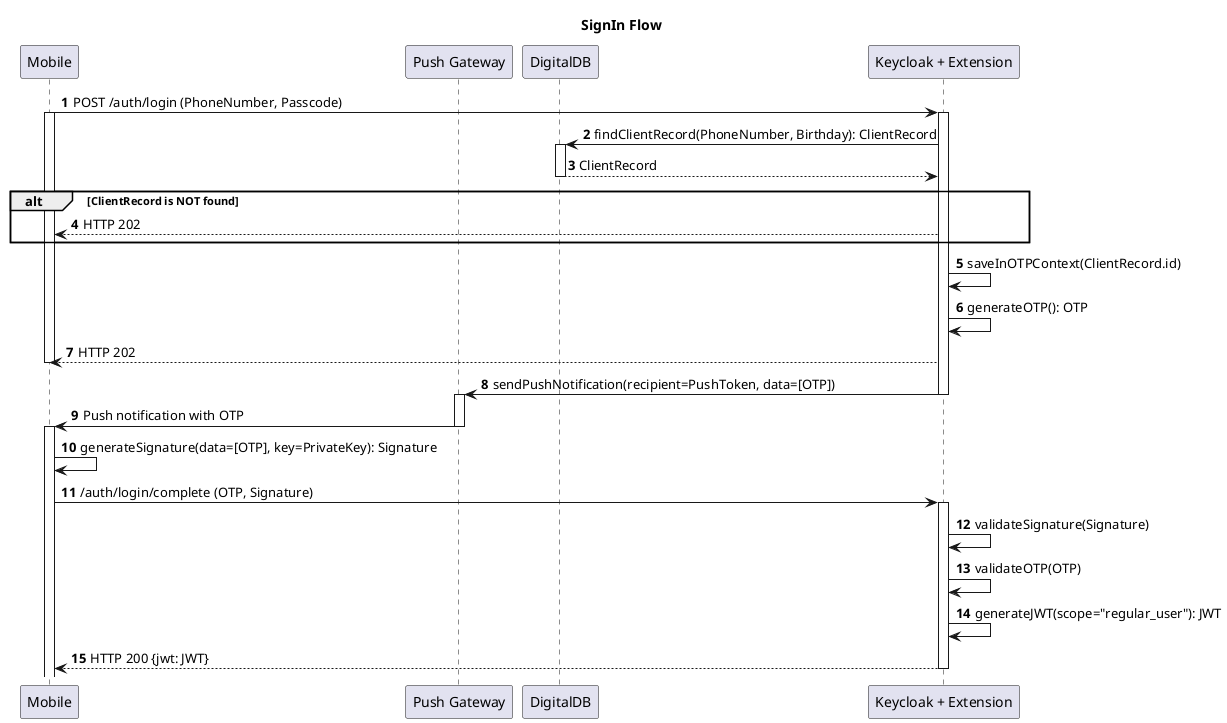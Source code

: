 @startuml
title: SignIn Flow

participant Mobile as Mob
participant "Push Gateway" as push
participant DigitalDB
participant "Keycloak + Extension" as Keycloak

autonumber
Mob -> Keycloak: POST /auth/login (PhoneNumber, Passcode)
activate Mob
activate Keycloak
Keycloak -> DigitalDB: findClientRecord(PhoneNumber, Birthday): ClientRecord
activate DigitalDB
DigitalDB --> Keycloak: ClientRecord
deactivate DigitalDB
alt ClientRecord is NOT found
    Keycloak --> Mob: HTTP 202
end
Keycloak -> Keycloak: saveInOTPContext(ClientRecord.id)
Keycloak -> Keycloak: generateOTP(): OTP
Keycloak --> Mob: HTTP 202
deactivate Mob
Keycloak -> push: sendPushNotification(recipient=PushToken, data=[OTP])
deactivate Keycloak
activate push
push -> Mob: Push notification with OTP
deactivate push
activate Mob
Mob -> Mob: generateSignature(data=[OTP], key=PrivateKey): Signature
Mob -> Keycloak: /auth/login/complete (OTP, Signature)
activate Keycloak
Keycloak -> Keycloak: validateSignature(Signature)
Keycloak -> Keycloak: validateOTP(OTP)
Keycloak -> Keycloak: generateJWT(scope="regular_user"): JWT
Keycloak --> Mob: HTTP 200 {jwt: JWT}
deactivate Keycloak
@enduml

